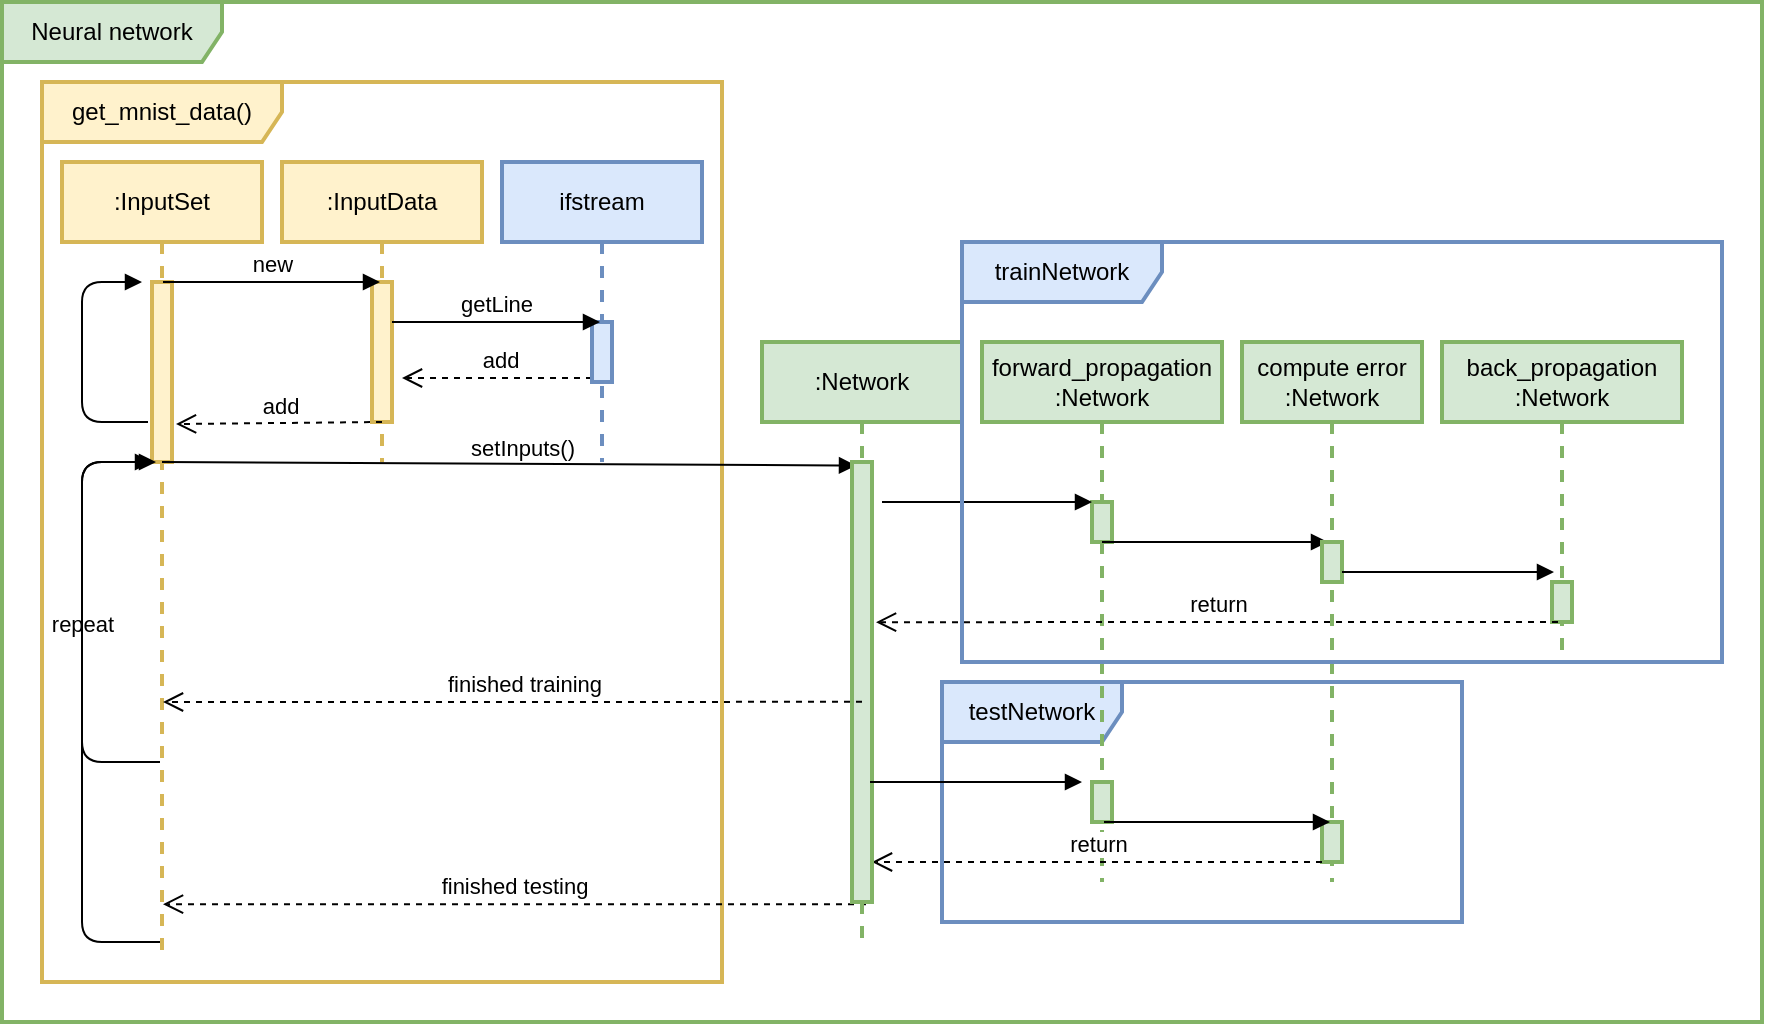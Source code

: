 <mxfile version="13.6.2" type="device"><diagram id="htzJVES-FtnW-jKPf7As" name="Page-1"><mxGraphModel dx="1086" dy="806" grid="1" gridSize="10" guides="1" tooltips="1" connect="1" arrows="1" fold="1" page="1" pageScale="1" pageWidth="850" pageHeight="1100" math="0" shadow="0"><root><mxCell id="0"/><mxCell id="1" parent="0"/><mxCell id="c3rfZeJaoIJJC5xMT2IC-1" value="Neural network" style="shape=umlFrame;whiteSpace=wrap;html=1;width=110;height=30;fillColor=#d5e8d4;strokeColor=#82b366;strokeWidth=2;" vertex="1" parent="1"><mxGeometry x="70" y="50" width="880" height="510" as="geometry"/></mxCell><mxCell id="c3rfZeJaoIJJC5xMT2IC-2" value="get_mnist_data()" style="shape=umlFrame;whiteSpace=wrap;html=1;strokeWidth=2;width=120;height=30;fillColor=#fff2cc;strokeColor=#d6b656;" vertex="1" parent="1"><mxGeometry x="90" y="90" width="340" height="450" as="geometry"/></mxCell><mxCell id="c3rfZeJaoIJJC5xMT2IC-30" value="testNetwork" style="shape=umlFrame;whiteSpace=wrap;html=1;strokeWidth=2;fillColor=#dae8fc;strokeColor=#6c8ebf;width=90;height=30;" vertex="1" parent="1"><mxGeometry x="540" y="390" width="260" height="120" as="geometry"/></mxCell><mxCell id="c3rfZeJaoIJJC5xMT2IC-3" value=":InputSet" style="shape=umlLifeline;perimeter=lifelinePerimeter;whiteSpace=wrap;html=1;container=1;collapsible=0;recursiveResize=0;outlineConnect=0;strokeWidth=2;fillColor=#fff2cc;strokeColor=#d6b656;" vertex="1" parent="1"><mxGeometry x="100" y="130" width="100" height="400" as="geometry"/></mxCell><mxCell id="c3rfZeJaoIJJC5xMT2IC-6" value="" style="html=1;points=[];perimeter=orthogonalPerimeter;strokeWidth=2;fillColor=#fff2cc;strokeColor=#d6b656;" vertex="1" parent="c3rfZeJaoIJJC5xMT2IC-3"><mxGeometry x="45" y="60" width="10" height="90" as="geometry"/></mxCell><mxCell id="c3rfZeJaoIJJC5xMT2IC-16" value="" style="html=1;verticalAlign=bottom;endArrow=block;entryX=-0.5;entryY=0;entryDx=0;entryDy=0;entryPerimeter=0;exitX=-0.2;exitY=0.778;exitDx=0;exitDy=0;exitPerimeter=0;" edge="1" parent="c3rfZeJaoIJJC5xMT2IC-3" source="c3rfZeJaoIJJC5xMT2IC-6" target="c3rfZeJaoIJJC5xMT2IC-6"><mxGeometry width="80" relative="1" as="geometry"><mxPoint x="-50" y="60" as="sourcePoint"/><mxPoint x="30" y="60" as="targetPoint"/><Array as="points"><mxPoint x="10" y="130"/><mxPoint x="10" y="60"/></Array></mxGeometry></mxCell><mxCell id="c3rfZeJaoIJJC5xMT2IC-39" value="repeat" style="html=1;verticalAlign=bottom;endArrow=block;" edge="1" parent="c3rfZeJaoIJJC5xMT2IC-3" source="c3rfZeJaoIJJC5xMT2IC-3"><mxGeometry x="0.204" width="80" relative="1" as="geometry"><mxPoint x="-50" y="250" as="sourcePoint"/><mxPoint x="45" y="150" as="targetPoint"/><Array as="points"><mxPoint x="10" y="390"/><mxPoint x="10" y="220"/><mxPoint x="10" y="150"/></Array><mxPoint as="offset"/></mxGeometry></mxCell><mxCell id="c3rfZeJaoIJJC5xMT2IC-41" value="" style="html=1;verticalAlign=bottom;endArrow=block;entryX=0.2;entryY=1;entryDx=0;entryDy=0;entryPerimeter=0;" edge="1" parent="c3rfZeJaoIJJC5xMT2IC-3" source="c3rfZeJaoIJJC5xMT2IC-3" target="c3rfZeJaoIJJC5xMT2IC-6"><mxGeometry y="20" width="80" relative="1" as="geometry"><mxPoint x="-40" y="260" as="sourcePoint"/><mxPoint x="44" y="146" as="targetPoint"/><Array as="points"><mxPoint x="10" y="300"/><mxPoint x="10" y="150"/></Array><mxPoint as="offset"/></mxGeometry></mxCell><mxCell id="c3rfZeJaoIJJC5xMT2IC-4" value=":InputData" style="shape=umlLifeline;perimeter=lifelinePerimeter;whiteSpace=wrap;html=1;container=1;collapsible=0;recursiveResize=0;outlineConnect=0;strokeWidth=2;fillColor=#fff2cc;strokeColor=#d6b656;" vertex="1" parent="1"><mxGeometry x="210" y="130" width="100" height="150" as="geometry"/></mxCell><mxCell id="c3rfZeJaoIJJC5xMT2IC-7" value="" style="html=1;points=[];perimeter=orthogonalPerimeter;strokeWidth=2;fillColor=#fff2cc;strokeColor=#d6b656;" vertex="1" parent="c3rfZeJaoIJJC5xMT2IC-4"><mxGeometry x="45" y="60" width="10" height="70" as="geometry"/></mxCell><mxCell id="c3rfZeJaoIJJC5xMT2IC-12" value="add" style="html=1;verticalAlign=bottom;endArrow=open;dashed=1;endSize=8;" edge="1" parent="c3rfZeJaoIJJC5xMT2IC-4" source="c3rfZeJaoIJJC5xMT2IC-9"><mxGeometry x="-0.031" relative="1" as="geometry"><mxPoint x="140" y="100" as="sourcePoint"/><mxPoint x="60" y="108" as="targetPoint"/><mxPoint as="offset"/></mxGeometry></mxCell><mxCell id="c3rfZeJaoIJJC5xMT2IC-5" value="ifstream" style="shape=umlLifeline;perimeter=lifelinePerimeter;whiteSpace=wrap;html=1;container=1;collapsible=0;recursiveResize=0;outlineConnect=0;strokeWidth=2;fillColor=#dae8fc;strokeColor=#6c8ebf;" vertex="1" parent="1"><mxGeometry x="320" y="130" width="100" height="150" as="geometry"/></mxCell><mxCell id="c3rfZeJaoIJJC5xMT2IC-9" value="" style="html=1;points=[];perimeter=orthogonalPerimeter;strokeWidth=2;fillColor=#dae8fc;strokeColor=#6c8ebf;" vertex="1" parent="c3rfZeJaoIJJC5xMT2IC-5"><mxGeometry x="45" y="80" width="10" height="30" as="geometry"/></mxCell><mxCell id="c3rfZeJaoIJJC5xMT2IC-8" value="new" style="html=1;verticalAlign=bottom;endArrow=block;" edge="1" parent="1" source="c3rfZeJaoIJJC5xMT2IC-3" target="c3rfZeJaoIJJC5xMT2IC-4"><mxGeometry width="80" relative="1" as="geometry"><mxPoint x="170" y="190" as="sourcePoint"/><mxPoint x="270" y="200" as="targetPoint"/><Array as="points"><mxPoint x="200" y="190"/></Array></mxGeometry></mxCell><mxCell id="c3rfZeJaoIJJC5xMT2IC-10" value="getLine" style="html=1;verticalAlign=bottom;endArrow=block;" edge="1" parent="1" source="c3rfZeJaoIJJC5xMT2IC-7" target="c3rfZeJaoIJJC5xMT2IC-5"><mxGeometry width="80" relative="1" as="geometry"><mxPoint x="270" y="210" as="sourcePoint"/><mxPoint x="350" y="210" as="targetPoint"/><Array as="points"><mxPoint x="310" y="210"/></Array></mxGeometry></mxCell><mxCell id="c3rfZeJaoIJJC5xMT2IC-11" value="add" style="html=1;verticalAlign=bottom;endArrow=open;dashed=1;endSize=8;entryX=1.2;entryY=0.789;entryDx=0;entryDy=0;entryPerimeter=0;exitX=0.5;exitY=1;exitDx=0;exitDy=0;exitPerimeter=0;" edge="1" parent="1" source="c3rfZeJaoIJJC5xMT2IC-7" target="c3rfZeJaoIJJC5xMT2IC-6"><mxGeometry relative="1" as="geometry"><mxPoint x="250" y="230" as="sourcePoint"/><mxPoint x="170" y="230" as="targetPoint"/><Array as="points"/></mxGeometry></mxCell><mxCell id="c3rfZeJaoIJJC5xMT2IC-15" value="setInputs()" style="html=1;verticalAlign=bottom;endArrow=block;entryX=0.2;entryY=0.008;entryDx=0;entryDy=0;entryPerimeter=0;" edge="1" parent="1" target="c3rfZeJaoIJJC5xMT2IC-14"><mxGeometry x="0.037" y="-1" width="80" relative="1" as="geometry"><mxPoint x="150" y="280" as="sourcePoint"/><mxPoint x="230" y="280" as="targetPoint"/><mxPoint as="offset"/></mxGeometry></mxCell><mxCell id="c3rfZeJaoIJJC5xMT2IC-17" value="forward_propagation&lt;br&gt;:Network" style="shape=umlLifeline;perimeter=lifelinePerimeter;whiteSpace=wrap;html=1;container=1;collapsible=0;recursiveResize=0;outlineConnect=0;strokeWidth=2;fillColor=#d5e8d4;strokeColor=#82b366;" vertex="1" parent="1"><mxGeometry x="560" y="220" width="120" height="270" as="geometry"/></mxCell><mxCell id="c3rfZeJaoIJJC5xMT2IC-18" value="" style="html=1;points=[];perimeter=orthogonalPerimeter;strokeWidth=2;fillColor=#d5e8d4;strokeColor=#82b366;" vertex="1" parent="c3rfZeJaoIJJC5xMT2IC-17"><mxGeometry x="55" y="80" width="10" height="20" as="geometry"/></mxCell><mxCell id="c3rfZeJaoIJJC5xMT2IC-27" value="" style="html=1;verticalAlign=bottom;endArrow=block;entryX=0.3;entryY=0;entryDx=0;entryDy=0;entryPerimeter=0;" edge="1" parent="c3rfZeJaoIJJC5xMT2IC-17" target="c3rfZeJaoIJJC5xMT2IC-24"><mxGeometry width="80" relative="1" as="geometry"><mxPoint x="60" y="100" as="sourcePoint"/><mxPoint x="150" y="120" as="targetPoint"/><Array as="points"><mxPoint x="120" y="100"/></Array></mxGeometry></mxCell><mxCell id="c3rfZeJaoIJJC5xMT2IC-23" value="compute error&lt;br&gt;:Network" style="shape=umlLifeline;perimeter=lifelinePerimeter;whiteSpace=wrap;html=1;container=1;collapsible=0;recursiveResize=0;outlineConnect=0;strokeWidth=2;fillColor=#d5e8d4;strokeColor=#82b366;" vertex="1" parent="c3rfZeJaoIJJC5xMT2IC-17"><mxGeometry x="130" width="90" height="270" as="geometry"/></mxCell><mxCell id="c3rfZeJaoIJJC5xMT2IC-24" value="" style="html=1;points=[];perimeter=orthogonalPerimeter;strokeWidth=2;fillColor=#d5e8d4;strokeColor=#82b366;" vertex="1" parent="c3rfZeJaoIJJC5xMT2IC-23"><mxGeometry x="40" y="100" width="10" height="20" as="geometry"/></mxCell><mxCell id="c3rfZeJaoIJJC5xMT2IC-34" value="" style="html=1;points=[];perimeter=orthogonalPerimeter;strokeWidth=2;fillColor=#d5e8d4;strokeColor=#82b366;" vertex="1" parent="c3rfZeJaoIJJC5xMT2IC-23"><mxGeometry x="40" y="240" width="10" height="20" as="geometry"/></mxCell><mxCell id="c3rfZeJaoIJJC5xMT2IC-29" value="" style="html=1;verticalAlign=bottom;endArrow=block;entryX=0.1;entryY=-0.25;entryDx=0;entryDy=0;entryPerimeter=0;" edge="1" parent="c3rfZeJaoIJJC5xMT2IC-17" source="c3rfZeJaoIJJC5xMT2IC-24" target="c3rfZeJaoIJJC5xMT2IC-22"><mxGeometry width="80" relative="1" as="geometry"><mxPoint x="190" y="120" as="sourcePoint"/><mxPoint x="280" y="124" as="targetPoint"/></mxGeometry></mxCell><mxCell id="c3rfZeJaoIJJC5xMT2IC-33" value="" style="html=1;points=[];perimeter=orthogonalPerimeter;strokeWidth=2;fillColor=#d5e8d4;strokeColor=#82b366;" vertex="1" parent="c3rfZeJaoIJJC5xMT2IC-17"><mxGeometry x="55" y="220" width="10" height="20" as="geometry"/></mxCell><mxCell id="c3rfZeJaoIJJC5xMT2IC-35" value="" style="html=1;verticalAlign=bottom;endArrow=block;exitX=0.6;exitY=1;exitDx=0;exitDy=0;exitPerimeter=0;entryX=0.4;entryY=0;entryDx=0;entryDy=0;entryPerimeter=0;" edge="1" parent="c3rfZeJaoIJJC5xMT2IC-17" source="c3rfZeJaoIJJC5xMT2IC-33" target="c3rfZeJaoIJJC5xMT2IC-34"><mxGeometry width="80" relative="1" as="geometry"><mxPoint x="80" y="240" as="sourcePoint"/><mxPoint x="160" y="240" as="targetPoint"/></mxGeometry></mxCell><mxCell id="c3rfZeJaoIJJC5xMT2IC-21" value="back_propagation&lt;br&gt;:Network" style="shape=umlLifeline;perimeter=lifelinePerimeter;whiteSpace=wrap;html=1;container=1;collapsible=0;recursiveResize=0;outlineConnect=0;strokeWidth=2;fillColor=#d5e8d4;strokeColor=#82b366;" vertex="1" parent="c3rfZeJaoIJJC5xMT2IC-17"><mxGeometry x="230" width="120" height="160" as="geometry"/></mxCell><mxCell id="c3rfZeJaoIJJC5xMT2IC-22" value="" style="html=1;points=[];perimeter=orthogonalPerimeter;strokeWidth=2;fillColor=#d5e8d4;strokeColor=#82b366;" vertex="1" parent="c3rfZeJaoIJJC5xMT2IC-21"><mxGeometry x="55" y="120" width="10" height="20" as="geometry"/></mxCell><mxCell id="c3rfZeJaoIJJC5xMT2IC-19" value="" style="html=1;verticalAlign=bottom;endArrow=block;" edge="1" parent="1" target="c3rfZeJaoIJJC5xMT2IC-18"><mxGeometry width="80" relative="1" as="geometry"><mxPoint x="510" y="300" as="sourcePoint"/><mxPoint x="600" y="300" as="targetPoint"/><Array as="points"><mxPoint x="560" y="300"/></Array></mxGeometry></mxCell><mxCell id="c3rfZeJaoIJJC5xMT2IC-31" value="return" style="html=1;verticalAlign=bottom;endArrow=open;dashed=1;endSize=8;exitX=0.3;exitY=1;exitDx=0;exitDy=0;exitPerimeter=0;entryX=1.2;entryY=0.364;entryDx=0;entryDy=0;entryPerimeter=0;" edge="1" parent="1" source="c3rfZeJaoIJJC5xMT2IC-22" target="c3rfZeJaoIJJC5xMT2IC-14"><mxGeometry relative="1" as="geometry"><mxPoint x="780" y="360" as="sourcePoint"/><mxPoint x="700" y="360" as="targetPoint"/></mxGeometry></mxCell><mxCell id="c3rfZeJaoIJJC5xMT2IC-36" value="return" style="html=1;verticalAlign=bottom;endArrow=open;dashed=1;endSize=8;exitX=0;exitY=1;exitDx=0;exitDy=0;exitPerimeter=0;" edge="1" parent="1" source="c3rfZeJaoIJJC5xMT2IC-34" target="c3rfZeJaoIJJC5xMT2IC-14"><mxGeometry relative="1" as="geometry"><mxPoint x="720" y="500" as="sourcePoint"/><mxPoint x="640" y="500" as="targetPoint"/></mxGeometry></mxCell><mxCell id="c3rfZeJaoIJJC5xMT2IC-37" value="finished testing" style="html=1;verticalAlign=bottom;endArrow=open;dashed=1;endSize=8;exitX=0.7;exitY=1.005;exitDx=0;exitDy=0;exitPerimeter=0;" edge="1" parent="1" source="c3rfZeJaoIJJC5xMT2IC-14" target="c3rfZeJaoIJJC5xMT2IC-3"><mxGeometry relative="1" as="geometry"><mxPoint x="390" y="500" as="sourcePoint"/><mxPoint x="310" y="500" as="targetPoint"/></mxGeometry></mxCell><mxCell id="c3rfZeJaoIJJC5xMT2IC-13" value=":Network" style="shape=umlLifeline;perimeter=lifelinePerimeter;whiteSpace=wrap;html=1;container=1;collapsible=0;recursiveResize=0;outlineConnect=0;strokeWidth=2;fillColor=#d5e8d4;strokeColor=#82b366;" vertex="1" parent="1"><mxGeometry x="450" y="220" width="100" height="300" as="geometry"/></mxCell><mxCell id="c3rfZeJaoIJJC5xMT2IC-14" value="" style="html=1;points=[];perimeter=orthogonalPerimeter;strokeWidth=2;fillColor=#d5e8d4;strokeColor=#82b366;" vertex="1" parent="c3rfZeJaoIJJC5xMT2IC-13"><mxGeometry x="45" y="60" width="10" height="220" as="geometry"/></mxCell><mxCell id="c3rfZeJaoIJJC5xMT2IC-32" value="" style="html=1;verticalAlign=bottom;endArrow=block;" edge="1" parent="c3rfZeJaoIJJC5xMT2IC-13"><mxGeometry width="80" relative="1" as="geometry"><mxPoint x="54" y="220" as="sourcePoint"/><mxPoint x="160" y="220" as="targetPoint"/></mxGeometry></mxCell><mxCell id="c3rfZeJaoIJJC5xMT2IC-25" value="trainNetwork" style="shape=umlFrame;whiteSpace=wrap;html=1;strokeWidth=2;width=100;height=30;fillColor=#dae8fc;strokeColor=#6c8ebf;" vertex="1" parent="1"><mxGeometry x="550" y="170" width="380" height="210" as="geometry"/></mxCell><mxCell id="c3rfZeJaoIJJC5xMT2IC-40" value="finished training" style="html=1;verticalAlign=bottom;endArrow=open;dashed=1;endSize=8;exitX=0.5;exitY=0.545;exitDx=0;exitDy=0;exitPerimeter=0;" edge="1" parent="1" source="c3rfZeJaoIJJC5xMT2IC-14" target="c3rfZeJaoIJJC5xMT2IC-3"><mxGeometry x="-0.029" relative="1" as="geometry"><mxPoint x="400" y="400" as="sourcePoint"/><mxPoint x="320" y="400" as="targetPoint"/><Array as="points"><mxPoint x="330" y="400"/></Array><mxPoint as="offset"/></mxGeometry></mxCell></root></mxGraphModel></diagram></mxfile>